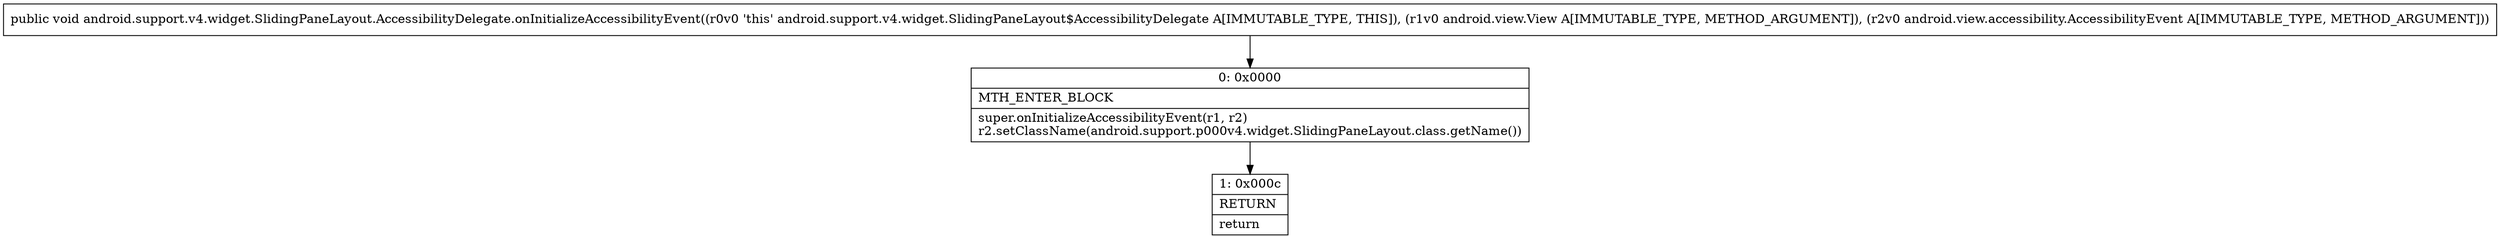 digraph "CFG forandroid.support.v4.widget.SlidingPaneLayout.AccessibilityDelegate.onInitializeAccessibilityEvent(Landroid\/view\/View;Landroid\/view\/accessibility\/AccessibilityEvent;)V" {
Node_0 [shape=record,label="{0\:\ 0x0000|MTH_ENTER_BLOCK\l|super.onInitializeAccessibilityEvent(r1, r2)\lr2.setClassName(android.support.p000v4.widget.SlidingPaneLayout.class.getName())\l}"];
Node_1 [shape=record,label="{1\:\ 0x000c|RETURN\l|return\l}"];
MethodNode[shape=record,label="{public void android.support.v4.widget.SlidingPaneLayout.AccessibilityDelegate.onInitializeAccessibilityEvent((r0v0 'this' android.support.v4.widget.SlidingPaneLayout$AccessibilityDelegate A[IMMUTABLE_TYPE, THIS]), (r1v0 android.view.View A[IMMUTABLE_TYPE, METHOD_ARGUMENT]), (r2v0 android.view.accessibility.AccessibilityEvent A[IMMUTABLE_TYPE, METHOD_ARGUMENT])) }"];
MethodNode -> Node_0;
Node_0 -> Node_1;
}

